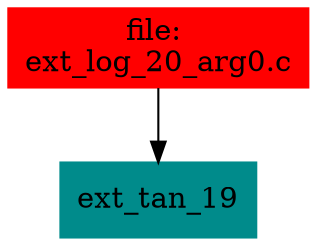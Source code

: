 digraph G {
node [shape=box]

0 [label="file: 
ext_log_20_arg0.c",color=red, style=filled]
1 [label="ext_tan_19",color=cyan4, style=filled]
0 -> 1


}

